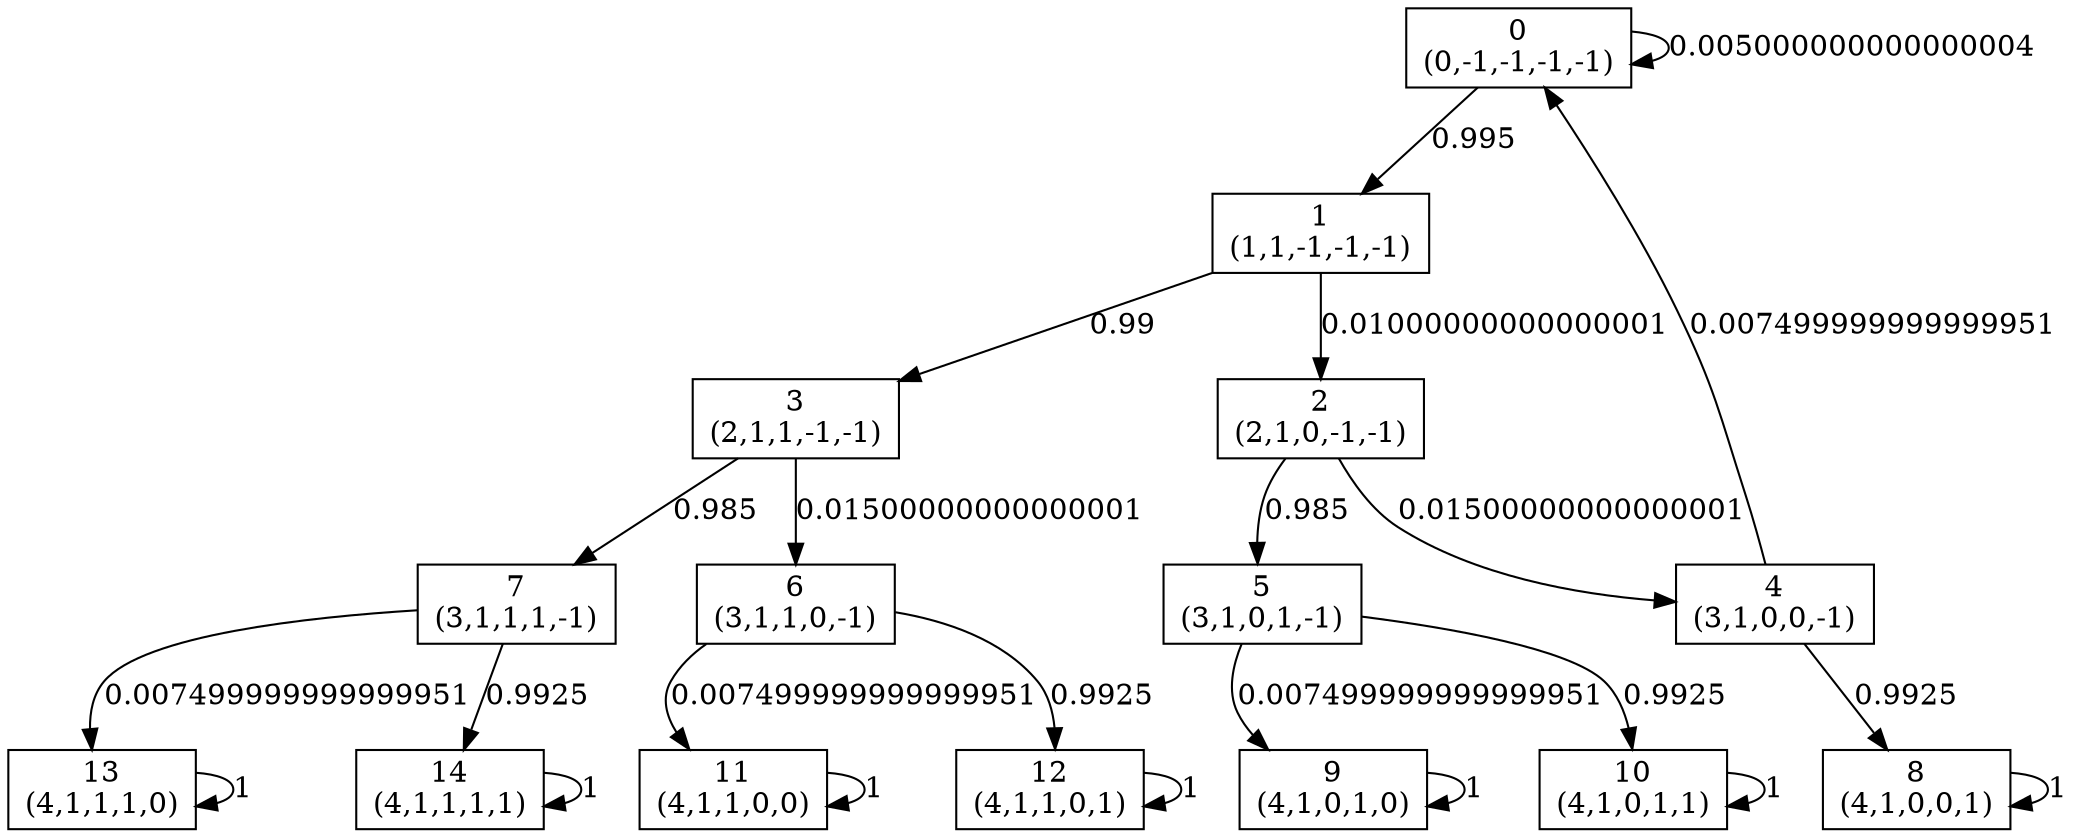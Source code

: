 digraph P {
node [shape=box];
0 -> 0 [ label="0.005000000000000004" ];
0 -> 1 [ label="0.995" ];
1 -> 2 [ label="0.01000000000000001" ];
1 -> 3 [ label="0.99" ];
2 -> 4 [ label="0.01500000000000001" ];
2 -> 5 [ label="0.985" ];
3 -> 6 [ label="0.01500000000000001" ];
3 -> 7 [ label="0.985" ];
4 -> 0 [ label="0.007499999999999951" ];
4 -> 8 [ label="0.9925" ];
5 -> 9 [ label="0.007499999999999951" ];
5 -> 10 [ label="0.9925" ];
6 -> 11 [ label="0.007499999999999951" ];
6 -> 12 [ label="0.9925" ];
7 -> 13 [ label="0.007499999999999951" ];
7 -> 14 [ label="0.9925" ];
8 -> 8 [ label="1" ];
9 -> 9 [ label="1" ];
10 -> 10 [ label="1" ];
11 -> 11 [ label="1" ];
12 -> 12 [ label="1" ];
13 -> 13 [ label="1" ];
14 -> 14 [ label="1" ];
0 [label="0\n(0,-1,-1,-1,-1)"];
1 [label="1\n(1,1,-1,-1,-1)"];
2 [label="2\n(2,1,0,-1,-1)"];
3 [label="3\n(2,1,1,-1,-1)"];
4 [label="4\n(3,1,0,0,-1)"];
5 [label="5\n(3,1,0,1,-1)"];
6 [label="6\n(3,1,1,0,-1)"];
7 [label="7\n(3,1,1,1,-1)"];
8 [label="8\n(4,1,0,0,1)"];
9 [label="9\n(4,1,0,1,0)"];
10 [label="10\n(4,1,0,1,1)"];
11 [label="11\n(4,1,1,0,0)"];
12 [label="12\n(4,1,1,0,1)"];
13 [label="13\n(4,1,1,1,0)"];
14 [label="14\n(4,1,1,1,1)"];
}
